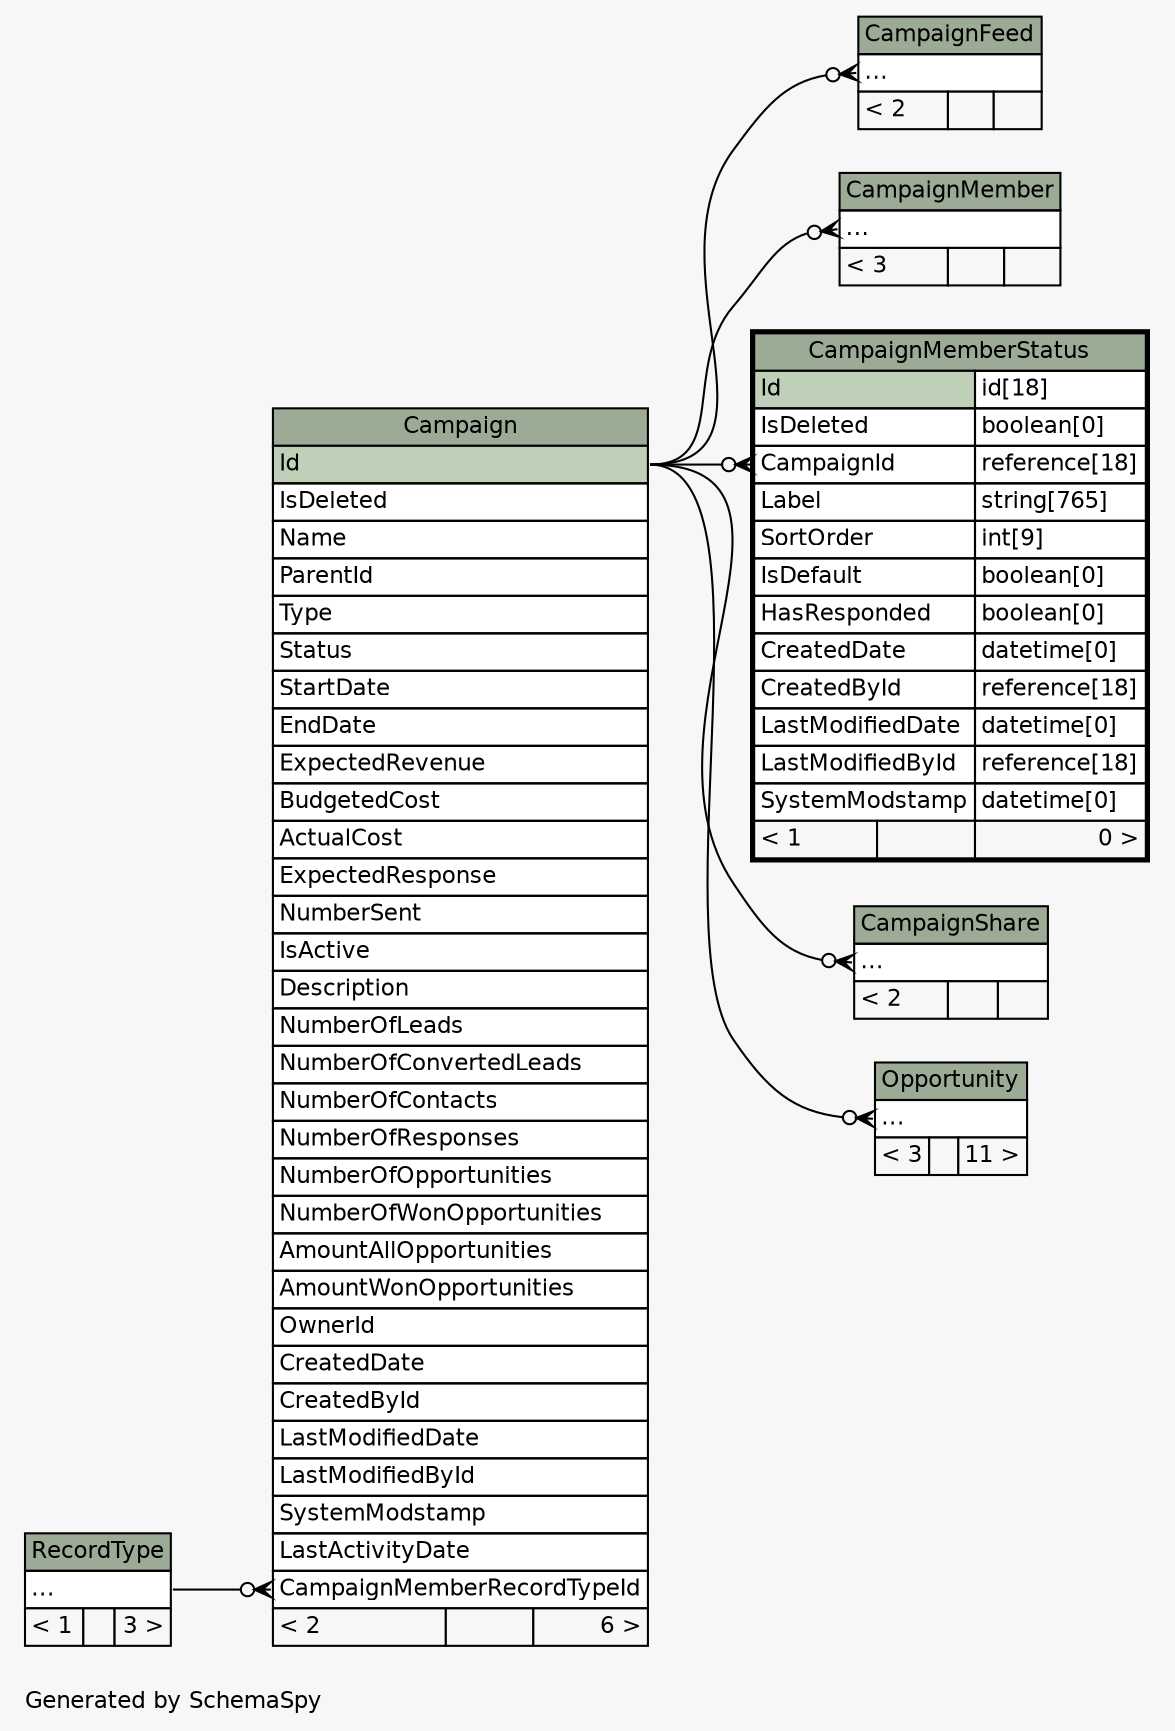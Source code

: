 // dot 2.36.0 on Mac OS X 10.11.6
// SchemaSpy rev 590
digraph "twoDegreesRelationshipsDiagram" {
  graph [
    rankdir="RL"
    bgcolor="#f7f7f7"
    label="\nGenerated by SchemaSpy"
    labeljust="l"
    nodesep="0.18"
    ranksep="0.46"
    fontname="Helvetica"
    fontsize="11"
  ];
  node [
    fontname="Helvetica"
    fontsize="11"
    shape="plaintext"
  ];
  edge [
    arrowsize="0.8"
  ];
  "Campaign":"CampaignMemberRecordTypeId":w -> "RecordType":"elipses":e [arrowhead=none dir=back arrowtail=crowodot];
  "CampaignFeed":"elipses":w -> "Campaign":"Id":e [arrowhead=none dir=back arrowtail=crowodot];
  "CampaignMember":"elipses":w -> "Campaign":"Id":e [arrowhead=none dir=back arrowtail=crowodot];
  "CampaignMemberStatus":"CampaignId":w -> "Campaign":"Id":e [arrowhead=none dir=back arrowtail=crowodot];
  "CampaignShare":"elipses":w -> "Campaign":"Id":e [arrowhead=none dir=back arrowtail=crowodot];
  "Opportunity":"elipses":w -> "Campaign":"Id":e [arrowhead=none dir=back arrowtail=crowodot];
  "Campaign" [
    label=<
    <TABLE BORDER="0" CELLBORDER="1" CELLSPACING="0" BGCOLOR="#ffffff">
      <TR><TD COLSPAN="3" BGCOLOR="#9bab96" ALIGN="CENTER">Campaign</TD></TR>
      <TR><TD PORT="Id" COLSPAN="3" BGCOLOR="#bed1b8" ALIGN="LEFT">Id</TD></TR>
      <TR><TD PORT="IsDeleted" COLSPAN="3" ALIGN="LEFT">IsDeleted</TD></TR>
      <TR><TD PORT="Name" COLSPAN="3" ALIGN="LEFT">Name</TD></TR>
      <TR><TD PORT="ParentId" COLSPAN="3" ALIGN="LEFT">ParentId</TD></TR>
      <TR><TD PORT="Type" COLSPAN="3" ALIGN="LEFT">Type</TD></TR>
      <TR><TD PORT="Status" COLSPAN="3" ALIGN="LEFT">Status</TD></TR>
      <TR><TD PORT="StartDate" COLSPAN="3" ALIGN="LEFT">StartDate</TD></TR>
      <TR><TD PORT="EndDate" COLSPAN="3" ALIGN="LEFT">EndDate</TD></TR>
      <TR><TD PORT="ExpectedRevenue" COLSPAN="3" ALIGN="LEFT">ExpectedRevenue</TD></TR>
      <TR><TD PORT="BudgetedCost" COLSPAN="3" ALIGN="LEFT">BudgetedCost</TD></TR>
      <TR><TD PORT="ActualCost" COLSPAN="3" ALIGN="LEFT">ActualCost</TD></TR>
      <TR><TD PORT="ExpectedResponse" COLSPAN="3" ALIGN="LEFT">ExpectedResponse</TD></TR>
      <TR><TD PORT="NumberSent" COLSPAN="3" ALIGN="LEFT">NumberSent</TD></TR>
      <TR><TD PORT="IsActive" COLSPAN="3" ALIGN="LEFT">IsActive</TD></TR>
      <TR><TD PORT="Description" COLSPAN="3" ALIGN="LEFT">Description</TD></TR>
      <TR><TD PORT="NumberOfLeads" COLSPAN="3" ALIGN="LEFT">NumberOfLeads</TD></TR>
      <TR><TD PORT="NumberOfConvertedLeads" COLSPAN="3" ALIGN="LEFT">NumberOfConvertedLeads</TD></TR>
      <TR><TD PORT="NumberOfContacts" COLSPAN="3" ALIGN="LEFT">NumberOfContacts</TD></TR>
      <TR><TD PORT="NumberOfResponses" COLSPAN="3" ALIGN="LEFT">NumberOfResponses</TD></TR>
      <TR><TD PORT="NumberOfOpportunities" COLSPAN="3" ALIGN="LEFT">NumberOfOpportunities</TD></TR>
      <TR><TD PORT="NumberOfWonOpportunities" COLSPAN="3" ALIGN="LEFT">NumberOfWonOpportunities</TD></TR>
      <TR><TD PORT="AmountAllOpportunities" COLSPAN="3" ALIGN="LEFT">AmountAllOpportunities</TD></TR>
      <TR><TD PORT="AmountWonOpportunities" COLSPAN="3" ALIGN="LEFT">AmountWonOpportunities</TD></TR>
      <TR><TD PORT="OwnerId" COLSPAN="3" ALIGN="LEFT">OwnerId</TD></TR>
      <TR><TD PORT="CreatedDate" COLSPAN="3" ALIGN="LEFT">CreatedDate</TD></TR>
      <TR><TD PORT="CreatedById" COLSPAN="3" ALIGN="LEFT">CreatedById</TD></TR>
      <TR><TD PORT="LastModifiedDate" COLSPAN="3" ALIGN="LEFT">LastModifiedDate</TD></TR>
      <TR><TD PORT="LastModifiedById" COLSPAN="3" ALIGN="LEFT">LastModifiedById</TD></TR>
      <TR><TD PORT="SystemModstamp" COLSPAN="3" ALIGN="LEFT">SystemModstamp</TD></TR>
      <TR><TD PORT="LastActivityDate" COLSPAN="3" ALIGN="LEFT">LastActivityDate</TD></TR>
      <TR><TD PORT="CampaignMemberRecordTypeId" COLSPAN="3" ALIGN="LEFT">CampaignMemberRecordTypeId</TD></TR>
      <TR><TD ALIGN="LEFT" BGCOLOR="#f7f7f7">&lt; 2</TD><TD ALIGN="RIGHT" BGCOLOR="#f7f7f7">  </TD><TD ALIGN="RIGHT" BGCOLOR="#f7f7f7">6 &gt;</TD></TR>
    </TABLE>>
    URL="Campaign.html"
    tooltip="Campaign"
  ];
  "CampaignFeed" [
    label=<
    <TABLE BORDER="0" CELLBORDER="1" CELLSPACING="0" BGCOLOR="#ffffff">
      <TR><TD COLSPAN="3" BGCOLOR="#9bab96" ALIGN="CENTER">CampaignFeed</TD></TR>
      <TR><TD PORT="elipses" COLSPAN="3" ALIGN="LEFT">...</TD></TR>
      <TR><TD ALIGN="LEFT" BGCOLOR="#f7f7f7">&lt; 2</TD><TD ALIGN="RIGHT" BGCOLOR="#f7f7f7">  </TD><TD ALIGN="RIGHT" BGCOLOR="#f7f7f7">  </TD></TR>
    </TABLE>>
    URL="CampaignFeed.html"
    tooltip="CampaignFeed"
  ];
  "CampaignMember" [
    label=<
    <TABLE BORDER="0" CELLBORDER="1" CELLSPACING="0" BGCOLOR="#ffffff">
      <TR><TD COLSPAN="3" BGCOLOR="#9bab96" ALIGN="CENTER">CampaignMember</TD></TR>
      <TR><TD PORT="elipses" COLSPAN="3" ALIGN="LEFT">...</TD></TR>
      <TR><TD ALIGN="LEFT" BGCOLOR="#f7f7f7">&lt; 3</TD><TD ALIGN="RIGHT" BGCOLOR="#f7f7f7">  </TD><TD ALIGN="RIGHT" BGCOLOR="#f7f7f7">  </TD></TR>
    </TABLE>>
    URL="CampaignMember.html"
    tooltip="CampaignMember"
  ];
  "CampaignMemberStatus" [
    label=<
    <TABLE BORDER="2" CELLBORDER="1" CELLSPACING="0" BGCOLOR="#ffffff">
      <TR><TD COLSPAN="3" BGCOLOR="#9bab96" ALIGN="CENTER">CampaignMemberStatus</TD></TR>
      <TR><TD PORT="Id" COLSPAN="2" BGCOLOR="#bed1b8" ALIGN="LEFT">Id</TD><TD PORT="Id.type" ALIGN="LEFT">id[18]</TD></TR>
      <TR><TD PORT="IsDeleted" COLSPAN="2" ALIGN="LEFT">IsDeleted</TD><TD PORT="IsDeleted.type" ALIGN="LEFT">boolean[0]</TD></TR>
      <TR><TD PORT="CampaignId" COLSPAN="2" ALIGN="LEFT">CampaignId</TD><TD PORT="CampaignId.type" ALIGN="LEFT">reference[18]</TD></TR>
      <TR><TD PORT="Label" COLSPAN="2" ALIGN="LEFT">Label</TD><TD PORT="Label.type" ALIGN="LEFT">string[765]</TD></TR>
      <TR><TD PORT="SortOrder" COLSPAN="2" ALIGN="LEFT">SortOrder</TD><TD PORT="SortOrder.type" ALIGN="LEFT">int[9]</TD></TR>
      <TR><TD PORT="IsDefault" COLSPAN="2" ALIGN="LEFT">IsDefault</TD><TD PORT="IsDefault.type" ALIGN="LEFT">boolean[0]</TD></TR>
      <TR><TD PORT="HasResponded" COLSPAN="2" ALIGN="LEFT">HasResponded</TD><TD PORT="HasResponded.type" ALIGN="LEFT">boolean[0]</TD></TR>
      <TR><TD PORT="CreatedDate" COLSPAN="2" ALIGN="LEFT">CreatedDate</TD><TD PORT="CreatedDate.type" ALIGN="LEFT">datetime[0]</TD></TR>
      <TR><TD PORT="CreatedById" COLSPAN="2" ALIGN="LEFT">CreatedById</TD><TD PORT="CreatedById.type" ALIGN="LEFT">reference[18]</TD></TR>
      <TR><TD PORT="LastModifiedDate" COLSPAN="2" ALIGN="LEFT">LastModifiedDate</TD><TD PORT="LastModifiedDate.type" ALIGN="LEFT">datetime[0]</TD></TR>
      <TR><TD PORT="LastModifiedById" COLSPAN="2" ALIGN="LEFT">LastModifiedById</TD><TD PORT="LastModifiedById.type" ALIGN="LEFT">reference[18]</TD></TR>
      <TR><TD PORT="SystemModstamp" COLSPAN="2" ALIGN="LEFT">SystemModstamp</TD><TD PORT="SystemModstamp.type" ALIGN="LEFT">datetime[0]</TD></TR>
      <TR><TD ALIGN="LEFT" BGCOLOR="#f7f7f7">&lt; 1</TD><TD ALIGN="RIGHT" BGCOLOR="#f7f7f7">  </TD><TD ALIGN="RIGHT" BGCOLOR="#f7f7f7">0 &gt;</TD></TR>
    </TABLE>>
    URL="CampaignMemberStatus.html"
    tooltip="CampaignMemberStatus"
  ];
  "CampaignShare" [
    label=<
    <TABLE BORDER="0" CELLBORDER="1" CELLSPACING="0" BGCOLOR="#ffffff">
      <TR><TD COLSPAN="3" BGCOLOR="#9bab96" ALIGN="CENTER">CampaignShare</TD></TR>
      <TR><TD PORT="elipses" COLSPAN="3" ALIGN="LEFT">...</TD></TR>
      <TR><TD ALIGN="LEFT" BGCOLOR="#f7f7f7">&lt; 2</TD><TD ALIGN="RIGHT" BGCOLOR="#f7f7f7">  </TD><TD ALIGN="RIGHT" BGCOLOR="#f7f7f7">  </TD></TR>
    </TABLE>>
    URL="CampaignShare.html"
    tooltip="CampaignShare"
  ];
  "Opportunity" [
    label=<
    <TABLE BORDER="0" CELLBORDER="1" CELLSPACING="0" BGCOLOR="#ffffff">
      <TR><TD COLSPAN="3" BGCOLOR="#9bab96" ALIGN="CENTER">Opportunity</TD></TR>
      <TR><TD PORT="elipses" COLSPAN="3" ALIGN="LEFT">...</TD></TR>
      <TR><TD ALIGN="LEFT" BGCOLOR="#f7f7f7">&lt; 3</TD><TD ALIGN="RIGHT" BGCOLOR="#f7f7f7">  </TD><TD ALIGN="RIGHT" BGCOLOR="#f7f7f7">11 &gt;</TD></TR>
    </TABLE>>
    URL="Opportunity.html"
    tooltip="Opportunity"
  ];
  "RecordType" [
    label=<
    <TABLE BORDER="0" CELLBORDER="1" CELLSPACING="0" BGCOLOR="#ffffff">
      <TR><TD COLSPAN="3" BGCOLOR="#9bab96" ALIGN="CENTER">RecordType</TD></TR>
      <TR><TD PORT="elipses" COLSPAN="3" ALIGN="LEFT">...</TD></TR>
      <TR><TD ALIGN="LEFT" BGCOLOR="#f7f7f7">&lt; 1</TD><TD ALIGN="RIGHT" BGCOLOR="#f7f7f7">  </TD><TD ALIGN="RIGHT" BGCOLOR="#f7f7f7">3 &gt;</TD></TR>
    </TABLE>>
    URL="RecordType.html"
    tooltip="RecordType"
  ];
}
